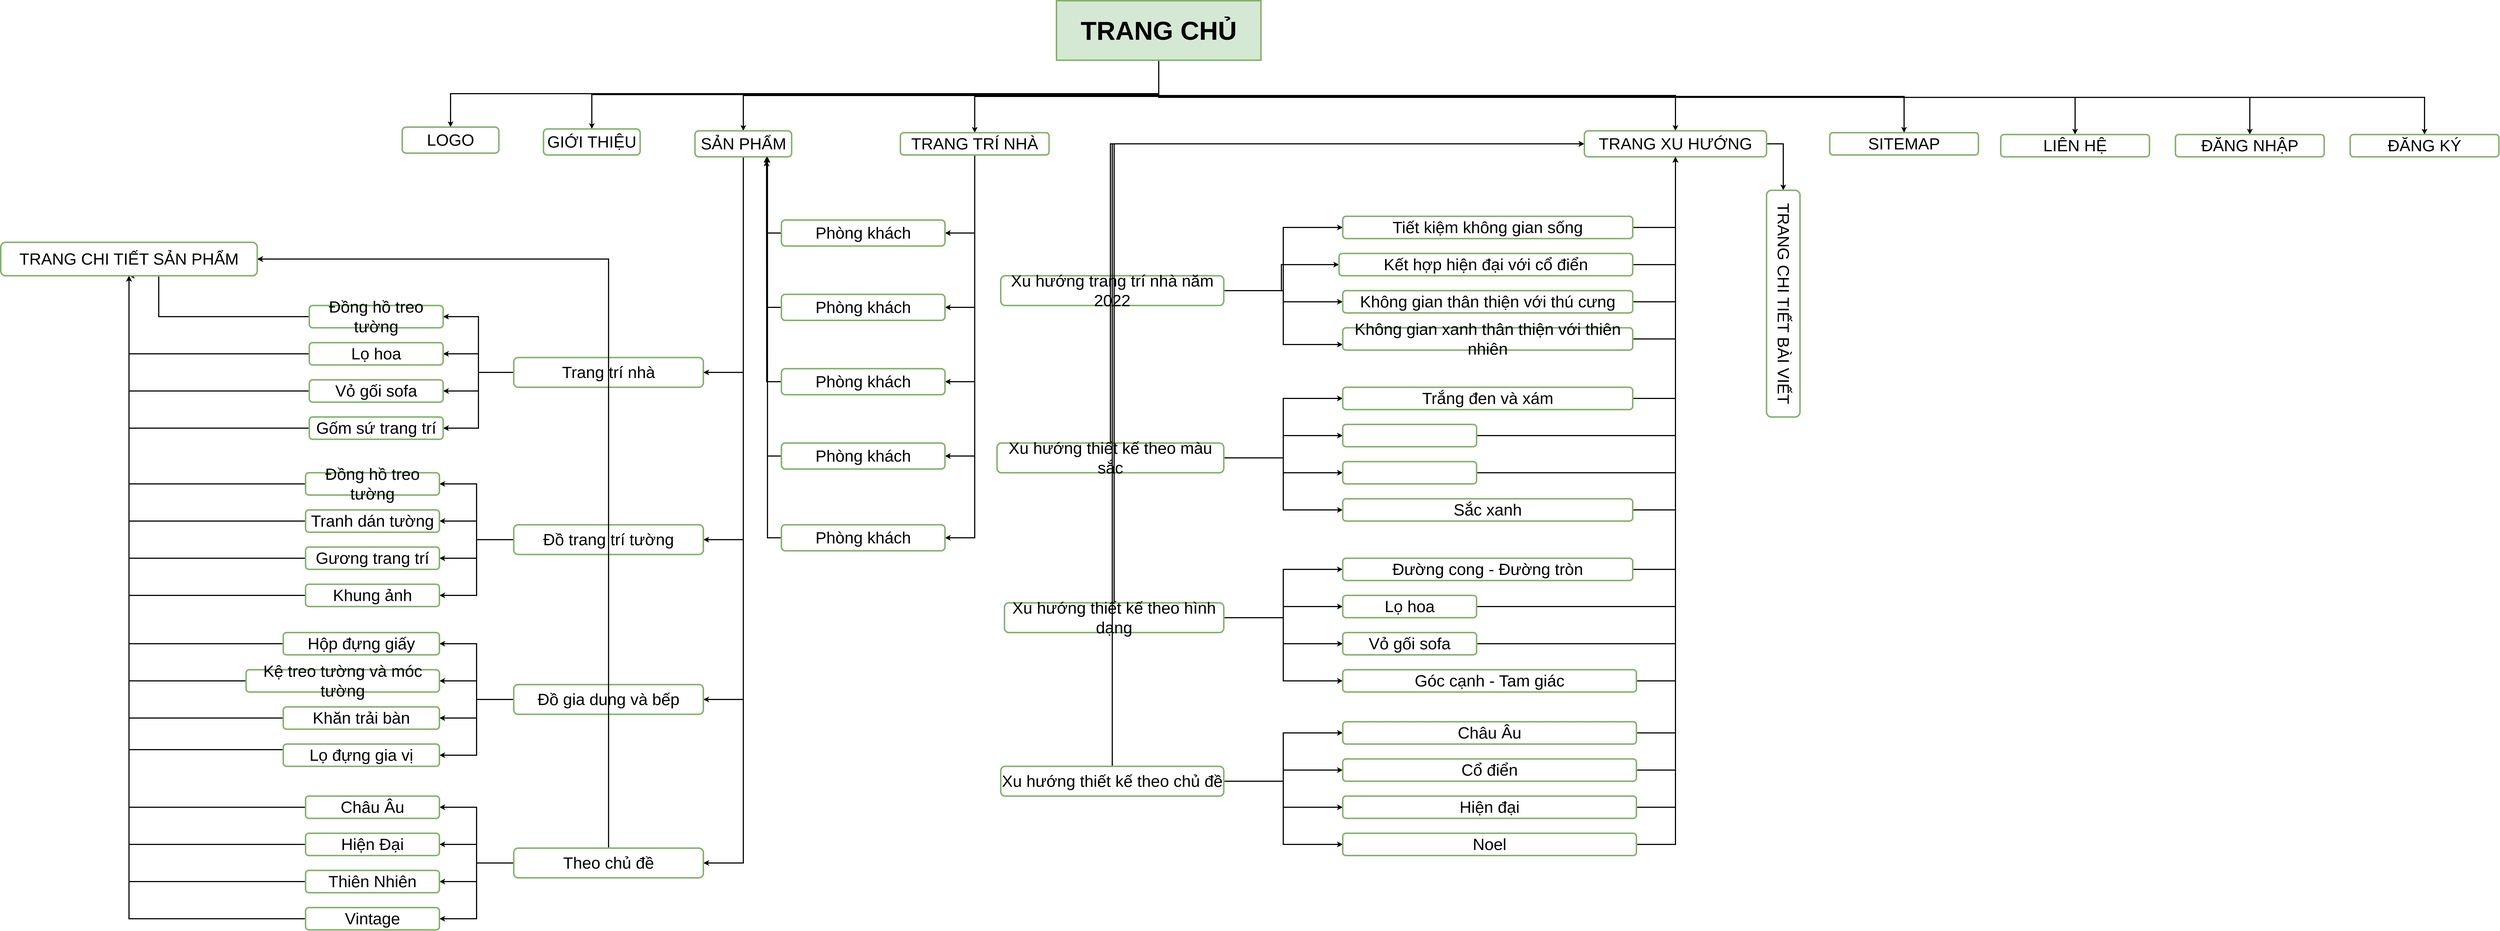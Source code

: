<mxfile version="17.4.5" type="github">
  <diagram name="Page-1" id="b98fa263-6416-c6ec-5b7d-78bf54ef71d0">
    <mxGraphModel dx="8289.5" dy="1937" grid="1" gridSize="10" guides="1" tooltips="1" connect="1" arrows="1" fold="1" page="1" pageScale="1.5" pageWidth="1169" pageHeight="826" background="none" math="0" shadow="0">
      <root>
        <mxCell id="0" style=";html=1;" />
        <mxCell id="1" style=";html=1;" parent="0" />
        <mxCell id="fT6H2aRPv0KJ0h8OOyfa-198" style="edgeStyle=orthogonalEdgeStyle;rounded=0;orthogonalLoop=1;jettySize=auto;html=1;exitX=0.5;exitY=1;exitDx=0;exitDy=0;entryX=0.5;entryY=0;entryDx=0;entryDy=0;fontSize=44;strokeWidth=3;" edge="1" parent="1" source="fT6H2aRPv0KJ0h8OOyfa-159" target="fT6H2aRPv0KJ0h8OOyfa-163">
          <mxGeometry relative="1" as="geometry" />
        </mxCell>
        <mxCell id="fT6H2aRPv0KJ0h8OOyfa-199" style="edgeStyle=orthogonalEdgeStyle;rounded=0;orthogonalLoop=1;jettySize=auto;html=1;exitX=0.5;exitY=1;exitDx=0;exitDy=0;entryX=0.5;entryY=0;entryDx=0;entryDy=0;fontSize=44;strokeWidth=3;" edge="1" parent="1" source="fT6H2aRPv0KJ0h8OOyfa-159" target="fT6H2aRPv0KJ0h8OOyfa-166">
          <mxGeometry relative="1" as="geometry" />
        </mxCell>
        <mxCell id="fT6H2aRPv0KJ0h8OOyfa-202" style="edgeStyle=orthogonalEdgeStyle;rounded=0;orthogonalLoop=1;jettySize=auto;html=1;exitX=0.5;exitY=1;exitDx=0;exitDy=0;fontSize=44;strokeWidth=3;" edge="1" parent="1" source="fT6H2aRPv0KJ0h8OOyfa-159" target="fT6H2aRPv0KJ0h8OOyfa-201">
          <mxGeometry relative="1" as="geometry" />
        </mxCell>
        <mxCell id="fT6H2aRPv0KJ0h8OOyfa-334" style="edgeStyle=orthogonalEdgeStyle;rounded=0;orthogonalLoop=1;jettySize=auto;html=1;exitX=0.5;exitY=1;exitDx=0;exitDy=0;entryX=0.5;entryY=0;entryDx=0;entryDy=0;fontSize=44;strokeWidth=3;" edge="1" parent="1" source="fT6H2aRPv0KJ0h8OOyfa-159" target="fT6H2aRPv0KJ0h8OOyfa-276">
          <mxGeometry relative="1" as="geometry" />
        </mxCell>
        <mxCell id="fT6H2aRPv0KJ0h8OOyfa-515" style="edgeStyle=orthogonalEdgeStyle;rounded=0;orthogonalLoop=1;jettySize=auto;html=1;exitX=0.5;exitY=1;exitDx=0;exitDy=0;entryX=0.5;entryY=0;entryDx=0;entryDy=0;fontSize=44;strokeWidth=3;" edge="1" parent="1" source="fT6H2aRPv0KJ0h8OOyfa-159" target="fT6H2aRPv0KJ0h8OOyfa-393">
          <mxGeometry relative="1" as="geometry" />
        </mxCell>
        <mxCell id="fT6H2aRPv0KJ0h8OOyfa-521" style="edgeStyle=orthogonalEdgeStyle;rounded=0;orthogonalLoop=1;jettySize=auto;html=1;exitX=0.5;exitY=1;exitDx=0;exitDy=0;entryX=0.5;entryY=0;entryDx=0;entryDy=0;fontSize=44;strokeWidth=3;" edge="1" parent="1" source="fT6H2aRPv0KJ0h8OOyfa-159" target="fT6H2aRPv0KJ0h8OOyfa-518">
          <mxGeometry relative="1" as="geometry" />
        </mxCell>
        <mxCell id="fT6H2aRPv0KJ0h8OOyfa-522" style="edgeStyle=orthogonalEdgeStyle;rounded=0;orthogonalLoop=1;jettySize=auto;html=1;exitX=0.5;exitY=1;exitDx=0;exitDy=0;entryX=0.5;entryY=0;entryDx=0;entryDy=0;fontSize=44;strokeWidth=3;" edge="1" parent="1" source="fT6H2aRPv0KJ0h8OOyfa-159" target="fT6H2aRPv0KJ0h8OOyfa-519">
          <mxGeometry relative="1" as="geometry" />
        </mxCell>
        <mxCell id="fT6H2aRPv0KJ0h8OOyfa-526" style="edgeStyle=orthogonalEdgeStyle;rounded=0;orthogonalLoop=1;jettySize=auto;html=1;exitX=0.5;exitY=1;exitDx=0;exitDy=0;entryX=0.5;entryY=0;entryDx=0;entryDy=0;fontSize=44;strokeWidth=3;" edge="1" parent="1" source="fT6H2aRPv0KJ0h8OOyfa-159" target="fT6H2aRPv0KJ0h8OOyfa-523">
          <mxGeometry relative="1" as="geometry" />
        </mxCell>
        <mxCell id="fT6H2aRPv0KJ0h8OOyfa-527" style="edgeStyle=orthogonalEdgeStyle;rounded=0;orthogonalLoop=1;jettySize=auto;html=1;exitX=0.5;exitY=1;exitDx=0;exitDy=0;entryX=0.5;entryY=0;entryDx=0;entryDy=0;fontSize=44;strokeWidth=3;" edge="1" parent="1" source="fT6H2aRPv0KJ0h8OOyfa-159" target="fT6H2aRPv0KJ0h8OOyfa-524">
          <mxGeometry relative="1" as="geometry" />
        </mxCell>
        <mxCell id="fT6H2aRPv0KJ0h8OOyfa-159" value="TRANG CHỦ" style="rounded=0;whiteSpace=wrap;html=1;strokeColor=#82B366;fontSize=70;fillColor=#d5e8d4;strokeWidth=4;fontStyle=1" vertex="1" parent="1">
          <mxGeometry x="1660" y="1660" width="550" height="160" as="geometry" />
        </mxCell>
        <mxCell id="fT6H2aRPv0KJ0h8OOyfa-163" value="LOGO" style="rounded=1;whiteSpace=wrap;html=1;fontSize=44;strokeColor=#82B366;strokeWidth=4;" vertex="1" parent="1">
          <mxGeometry x="-100" y="2000" width="260" height="70" as="geometry" />
        </mxCell>
        <mxCell id="fT6H2aRPv0KJ0h8OOyfa-166" value="GIỚI THIỆU" style="rounded=1;whiteSpace=wrap;html=1;fontSize=44;strokeColor=#82B366;strokeWidth=4;" vertex="1" parent="1">
          <mxGeometry x="280" y="2005" width="260" height="70" as="geometry" />
        </mxCell>
        <mxCell id="fT6H2aRPv0KJ0h8OOyfa-240" style="edgeStyle=orthogonalEdgeStyle;rounded=0;orthogonalLoop=1;jettySize=auto;html=1;exitX=0;exitY=0.5;exitDx=0;exitDy=0;entryX=1;entryY=0.5;entryDx=0;entryDy=0;fontSize=44;strokeWidth=3;" edge="1" parent="1" source="fT6H2aRPv0KJ0h8OOyfa-184" target="fT6H2aRPv0KJ0h8OOyfa-185">
          <mxGeometry relative="1" as="geometry" />
        </mxCell>
        <mxCell id="fT6H2aRPv0KJ0h8OOyfa-243" style="edgeStyle=orthogonalEdgeStyle;rounded=0;orthogonalLoop=1;jettySize=auto;html=1;exitX=0;exitY=0.5;exitDx=0;exitDy=0;entryX=1;entryY=0.5;entryDx=0;entryDy=0;fontSize=44;strokeWidth=3;" edge="1" parent="1" source="fT6H2aRPv0KJ0h8OOyfa-184" target="fT6H2aRPv0KJ0h8OOyfa-188">
          <mxGeometry relative="1" as="geometry" />
        </mxCell>
        <mxCell id="fT6H2aRPv0KJ0h8OOyfa-244" style="edgeStyle=orthogonalEdgeStyle;rounded=0;orthogonalLoop=1;jettySize=auto;html=1;exitX=0;exitY=0.5;exitDx=0;exitDy=0;entryX=1;entryY=0.5;entryDx=0;entryDy=0;fontSize=44;strokeWidth=3;" edge="1" parent="1" source="fT6H2aRPv0KJ0h8OOyfa-184" target="fT6H2aRPv0KJ0h8OOyfa-187">
          <mxGeometry relative="1" as="geometry" />
        </mxCell>
        <mxCell id="fT6H2aRPv0KJ0h8OOyfa-245" style="edgeStyle=orthogonalEdgeStyle;rounded=0;orthogonalLoop=1;jettySize=auto;html=1;exitX=0;exitY=0.5;exitDx=0;exitDy=0;entryX=1;entryY=0.5;entryDx=0;entryDy=0;fontSize=44;strokeWidth=3;" edge="1" parent="1" source="fT6H2aRPv0KJ0h8OOyfa-184" target="fT6H2aRPv0KJ0h8OOyfa-186">
          <mxGeometry relative="1" as="geometry" />
        </mxCell>
        <mxCell id="fT6H2aRPv0KJ0h8OOyfa-313" style="edgeStyle=orthogonalEdgeStyle;rounded=0;orthogonalLoop=1;jettySize=auto;html=1;exitX=0.5;exitY=0;exitDx=0;exitDy=0;entryX=1;entryY=0.5;entryDx=0;entryDy=0;fontSize=44;strokeWidth=3;" edge="1" parent="1" source="fT6H2aRPv0KJ0h8OOyfa-184" target="fT6H2aRPv0KJ0h8OOyfa-277">
          <mxGeometry relative="1" as="geometry" />
        </mxCell>
        <mxCell id="fT6H2aRPv0KJ0h8OOyfa-184" value="Trang trí nhà" style="rounded=1;whiteSpace=wrap;html=1;fontSize=44;strokeColor=#82B366;strokeWidth=4;" vertex="1" parent="1">
          <mxGeometry x="200" y="2620" width="510" height="80" as="geometry" />
        </mxCell>
        <mxCell id="fT6H2aRPv0KJ0h8OOyfa-280" style="edgeStyle=orthogonalEdgeStyle;rounded=0;orthogonalLoop=1;jettySize=auto;html=1;exitX=0;exitY=0.5;exitDx=0;exitDy=0;entryX=0.5;entryY=1;entryDx=0;entryDy=0;fontSize=44;strokeWidth=3;" edge="1" parent="1" source="fT6H2aRPv0KJ0h8OOyfa-185" target="fT6H2aRPv0KJ0h8OOyfa-277">
          <mxGeometry relative="1" as="geometry">
            <Array as="points">
              <mxPoint x="-755" y="2510" />
            </Array>
          </mxGeometry>
        </mxCell>
        <mxCell id="fT6H2aRPv0KJ0h8OOyfa-185" value="Đồng hồ treo tường" style="rounded=1;whiteSpace=wrap;html=1;fontSize=44;strokeColor=#82B366;strokeWidth=4;" vertex="1" parent="1">
          <mxGeometry x="-350" y="2480" width="360" height="60" as="geometry" />
        </mxCell>
        <mxCell id="fT6H2aRPv0KJ0h8OOyfa-281" style="edgeStyle=orthogonalEdgeStyle;rounded=0;orthogonalLoop=1;jettySize=auto;html=1;exitX=0;exitY=0.5;exitDx=0;exitDy=0;entryX=0.5;entryY=1;entryDx=0;entryDy=0;fontSize=44;strokeWidth=3;" edge="1" parent="1" source="fT6H2aRPv0KJ0h8OOyfa-186" target="fT6H2aRPv0KJ0h8OOyfa-277">
          <mxGeometry relative="1" as="geometry" />
        </mxCell>
        <mxCell id="fT6H2aRPv0KJ0h8OOyfa-186" value="Lọ hoa" style="rounded=1;whiteSpace=wrap;html=1;fontSize=44;strokeColor=#82B366;strokeWidth=4;" vertex="1" parent="1">
          <mxGeometry x="-350" y="2580" width="360" height="60" as="geometry" />
        </mxCell>
        <mxCell id="fT6H2aRPv0KJ0h8OOyfa-282" style="edgeStyle=orthogonalEdgeStyle;rounded=0;orthogonalLoop=1;jettySize=auto;html=1;exitX=0;exitY=0.5;exitDx=0;exitDy=0;entryX=0.5;entryY=1;entryDx=0;entryDy=0;fontSize=44;strokeWidth=3;" edge="1" parent="1" source="fT6H2aRPv0KJ0h8OOyfa-187" target="fT6H2aRPv0KJ0h8OOyfa-277">
          <mxGeometry relative="1" as="geometry" />
        </mxCell>
        <mxCell id="fT6H2aRPv0KJ0h8OOyfa-187" value="Vỏ gối sofa" style="rounded=1;whiteSpace=wrap;html=1;fontSize=44;strokeColor=#82B366;strokeWidth=4;" vertex="1" parent="1">
          <mxGeometry x="-350" y="2680" width="360" height="60" as="geometry" />
        </mxCell>
        <mxCell id="fT6H2aRPv0KJ0h8OOyfa-284" style="edgeStyle=orthogonalEdgeStyle;rounded=0;orthogonalLoop=1;jettySize=auto;html=1;exitX=0;exitY=0.5;exitDx=0;exitDy=0;entryX=0.5;entryY=1;entryDx=0;entryDy=0;fontSize=44;strokeWidth=3;" edge="1" parent="1" source="fT6H2aRPv0KJ0h8OOyfa-188" target="fT6H2aRPv0KJ0h8OOyfa-277">
          <mxGeometry relative="1" as="geometry" />
        </mxCell>
        <mxCell id="fT6H2aRPv0KJ0h8OOyfa-188" value="Gốm sứ trang trí" style="rounded=1;whiteSpace=wrap;html=1;fontSize=44;strokeColor=#82B366;strokeWidth=4;" vertex="1" parent="1">
          <mxGeometry x="-350" y="2780" width="360" height="60" as="geometry" />
        </mxCell>
        <mxCell id="fT6H2aRPv0KJ0h8OOyfa-203" style="edgeStyle=orthogonalEdgeStyle;rounded=0;orthogonalLoop=1;jettySize=auto;html=1;exitX=0.5;exitY=1;exitDx=0;exitDy=0;fontSize=44;strokeWidth=3;entryX=1;entryY=0.5;entryDx=0;entryDy=0;entryPerimeter=0;" edge="1" parent="1" source="fT6H2aRPv0KJ0h8OOyfa-201" target="fT6H2aRPv0KJ0h8OOyfa-184">
          <mxGeometry relative="1" as="geometry" />
        </mxCell>
        <mxCell id="fT6H2aRPv0KJ0h8OOyfa-273" style="edgeStyle=orthogonalEdgeStyle;rounded=0;orthogonalLoop=1;jettySize=auto;html=1;exitX=0.5;exitY=1;exitDx=0;exitDy=0;entryX=1;entryY=0.5;entryDx=0;entryDy=0;fontSize=44;strokeWidth=3;" edge="1" parent="1" source="fT6H2aRPv0KJ0h8OOyfa-201" target="fT6H2aRPv0KJ0h8OOyfa-250">
          <mxGeometry relative="1" as="geometry" />
        </mxCell>
        <mxCell id="fT6H2aRPv0KJ0h8OOyfa-274" style="edgeStyle=orthogonalEdgeStyle;rounded=0;orthogonalLoop=1;jettySize=auto;html=1;exitX=0.5;exitY=1;exitDx=0;exitDy=0;entryX=1;entryY=0.5;entryDx=0;entryDy=0;fontSize=44;strokeWidth=3;" edge="1" parent="1" source="fT6H2aRPv0KJ0h8OOyfa-201" target="fT6H2aRPv0KJ0h8OOyfa-259">
          <mxGeometry relative="1" as="geometry" />
        </mxCell>
        <mxCell id="fT6H2aRPv0KJ0h8OOyfa-275" style="edgeStyle=orthogonalEdgeStyle;rounded=0;orthogonalLoop=1;jettySize=auto;html=1;exitX=0.5;exitY=1;exitDx=0;exitDy=0;entryX=1;entryY=0.5;entryDx=0;entryDy=0;fontSize=44;strokeWidth=3;" edge="1" parent="1" source="fT6H2aRPv0KJ0h8OOyfa-201" target="fT6H2aRPv0KJ0h8OOyfa-268">
          <mxGeometry relative="1" as="geometry" />
        </mxCell>
        <mxCell id="fT6H2aRPv0KJ0h8OOyfa-201" value="SẢN PHẨM" style="rounded=1;whiteSpace=wrap;html=1;fontSize=44;strokeColor=#82B366;strokeWidth=4;" vertex="1" parent="1">
          <mxGeometry x="687.5" y="2010" width="260" height="70" as="geometry" />
        </mxCell>
        <mxCell id="fT6H2aRPv0KJ0h8OOyfa-246" style="edgeStyle=orthogonalEdgeStyle;rounded=0;orthogonalLoop=1;jettySize=auto;html=1;exitX=0;exitY=0.5;exitDx=0;exitDy=0;entryX=1;entryY=0.5;entryDx=0;entryDy=0;fontSize=44;strokeWidth=3;" edge="1" parent="1" source="fT6H2aRPv0KJ0h8OOyfa-250" target="fT6H2aRPv0KJ0h8OOyfa-251">
          <mxGeometry relative="1" as="geometry" />
        </mxCell>
        <mxCell id="fT6H2aRPv0KJ0h8OOyfa-247" style="edgeStyle=orthogonalEdgeStyle;rounded=0;orthogonalLoop=1;jettySize=auto;html=1;exitX=0;exitY=0.5;exitDx=0;exitDy=0;entryX=1;entryY=0.5;entryDx=0;entryDy=0;fontSize=44;strokeWidth=3;" edge="1" parent="1" source="fT6H2aRPv0KJ0h8OOyfa-250" target="fT6H2aRPv0KJ0h8OOyfa-254">
          <mxGeometry relative="1" as="geometry" />
        </mxCell>
        <mxCell id="fT6H2aRPv0KJ0h8OOyfa-248" style="edgeStyle=orthogonalEdgeStyle;rounded=0;orthogonalLoop=1;jettySize=auto;html=1;exitX=0;exitY=0.5;exitDx=0;exitDy=0;entryX=1;entryY=0.5;entryDx=0;entryDy=0;fontSize=44;strokeWidth=3;" edge="1" parent="1" source="fT6H2aRPv0KJ0h8OOyfa-250" target="fT6H2aRPv0KJ0h8OOyfa-253">
          <mxGeometry relative="1" as="geometry" />
        </mxCell>
        <mxCell id="fT6H2aRPv0KJ0h8OOyfa-249" style="edgeStyle=orthogonalEdgeStyle;rounded=0;orthogonalLoop=1;jettySize=auto;html=1;exitX=0;exitY=0.5;exitDx=0;exitDy=0;entryX=1;entryY=0.5;entryDx=0;entryDy=0;fontSize=44;strokeWidth=3;" edge="1" parent="1" source="fT6H2aRPv0KJ0h8OOyfa-250" target="fT6H2aRPv0KJ0h8OOyfa-252">
          <mxGeometry relative="1" as="geometry" />
        </mxCell>
        <mxCell id="fT6H2aRPv0KJ0h8OOyfa-299" style="edgeStyle=orthogonalEdgeStyle;rounded=0;orthogonalLoop=1;jettySize=auto;html=1;exitX=0.5;exitY=0;exitDx=0;exitDy=0;entryX=1;entryY=0.5;entryDx=0;entryDy=0;fontSize=44;strokeWidth=3;" edge="1" parent="1" source="fT6H2aRPv0KJ0h8OOyfa-250" target="fT6H2aRPv0KJ0h8OOyfa-277">
          <mxGeometry relative="1" as="geometry" />
        </mxCell>
        <mxCell id="fT6H2aRPv0KJ0h8OOyfa-301" style="edgeStyle=orthogonalEdgeStyle;rounded=0;orthogonalLoop=1;jettySize=auto;html=1;exitX=0.5;exitY=0;exitDx=0;exitDy=0;entryX=1;entryY=0.5;entryDx=0;entryDy=0;fontSize=44;strokeWidth=3;" edge="1" parent="1" source="fT6H2aRPv0KJ0h8OOyfa-250" target="fT6H2aRPv0KJ0h8OOyfa-277">
          <mxGeometry relative="1" as="geometry" />
        </mxCell>
        <mxCell id="fT6H2aRPv0KJ0h8OOyfa-250" value="Đồ trang trí tường" style="rounded=1;whiteSpace=wrap;html=1;fontSize=44;strokeColor=#82B366;strokeWidth=4;" vertex="1" parent="1">
          <mxGeometry x="200" y="3070" width="510" height="80" as="geometry" />
        </mxCell>
        <mxCell id="fT6H2aRPv0KJ0h8OOyfa-285" style="edgeStyle=orthogonalEdgeStyle;rounded=0;orthogonalLoop=1;jettySize=auto;html=1;exitX=0;exitY=0.5;exitDx=0;exitDy=0;entryX=0.5;entryY=1;entryDx=0;entryDy=0;fontSize=44;strokeWidth=3;" edge="1" parent="1" source="fT6H2aRPv0KJ0h8OOyfa-251" target="fT6H2aRPv0KJ0h8OOyfa-277">
          <mxGeometry relative="1" as="geometry" />
        </mxCell>
        <mxCell id="fT6H2aRPv0KJ0h8OOyfa-251" value="Đồng hồ treo tường" style="rounded=1;whiteSpace=wrap;html=1;fontSize=44;strokeColor=#82B366;strokeWidth=4;" vertex="1" parent="1">
          <mxGeometry x="-360" y="2930" width="360" height="60" as="geometry" />
        </mxCell>
        <mxCell id="fT6H2aRPv0KJ0h8OOyfa-312" style="edgeStyle=orthogonalEdgeStyle;rounded=0;orthogonalLoop=1;jettySize=auto;html=1;exitX=0;exitY=0.5;exitDx=0;exitDy=0;entryX=0.5;entryY=1;entryDx=0;entryDy=0;fontSize=44;strokeWidth=3;" edge="1" parent="1" source="fT6H2aRPv0KJ0h8OOyfa-252" target="fT6H2aRPv0KJ0h8OOyfa-277">
          <mxGeometry relative="1" as="geometry" />
        </mxCell>
        <mxCell id="fT6H2aRPv0KJ0h8OOyfa-252" value="Tranh dán tường" style="rounded=1;whiteSpace=wrap;html=1;fontSize=44;strokeColor=#82B366;strokeWidth=4;" vertex="1" parent="1">
          <mxGeometry x="-360" y="3030" width="360" height="60" as="geometry" />
        </mxCell>
        <mxCell id="fT6H2aRPv0KJ0h8OOyfa-287" style="edgeStyle=orthogonalEdgeStyle;rounded=0;orthogonalLoop=1;jettySize=auto;html=1;exitX=0;exitY=0.5;exitDx=0;exitDy=0;entryX=0.5;entryY=1;entryDx=0;entryDy=0;fontSize=44;strokeWidth=3;" edge="1" parent="1" source="fT6H2aRPv0KJ0h8OOyfa-253" target="fT6H2aRPv0KJ0h8OOyfa-277">
          <mxGeometry relative="1" as="geometry" />
        </mxCell>
        <mxCell id="fT6H2aRPv0KJ0h8OOyfa-253" value="Gương trang trí" style="rounded=1;whiteSpace=wrap;html=1;fontSize=44;strokeColor=#82B366;strokeWidth=4;" vertex="1" parent="1">
          <mxGeometry x="-360" y="3130" width="360" height="60" as="geometry" />
        </mxCell>
        <mxCell id="fT6H2aRPv0KJ0h8OOyfa-311" style="edgeStyle=orthogonalEdgeStyle;rounded=0;orthogonalLoop=1;jettySize=auto;html=1;exitX=0;exitY=0.5;exitDx=0;exitDy=0;fontSize=44;strokeWidth=3;entryX=0.5;entryY=1;entryDx=0;entryDy=0;" edge="1" parent="1" source="fT6H2aRPv0KJ0h8OOyfa-254" target="fT6H2aRPv0KJ0h8OOyfa-277">
          <mxGeometry relative="1" as="geometry">
            <mxPoint x="-1370" y="2340" as="targetPoint" />
          </mxGeometry>
        </mxCell>
        <mxCell id="fT6H2aRPv0KJ0h8OOyfa-254" value="Khung ảnh" style="rounded=1;whiteSpace=wrap;html=1;fontSize=44;strokeColor=#82B366;strokeWidth=4;" vertex="1" parent="1">
          <mxGeometry x="-360" y="3230" width="360" height="60" as="geometry" />
        </mxCell>
        <mxCell id="fT6H2aRPv0KJ0h8OOyfa-255" style="edgeStyle=orthogonalEdgeStyle;rounded=0;orthogonalLoop=1;jettySize=auto;html=1;exitX=0;exitY=0.5;exitDx=0;exitDy=0;entryX=1;entryY=0.5;entryDx=0;entryDy=0;fontSize=44;strokeWidth=3;" edge="1" source="fT6H2aRPv0KJ0h8OOyfa-259" target="fT6H2aRPv0KJ0h8OOyfa-260" parent="1">
          <mxGeometry relative="1" as="geometry" />
        </mxCell>
        <mxCell id="fT6H2aRPv0KJ0h8OOyfa-256" style="edgeStyle=orthogonalEdgeStyle;rounded=0;orthogonalLoop=1;jettySize=auto;html=1;exitX=0;exitY=0.5;exitDx=0;exitDy=0;entryX=1;entryY=0.5;entryDx=0;entryDy=0;fontSize=44;strokeWidth=3;" edge="1" source="fT6H2aRPv0KJ0h8OOyfa-259" target="fT6H2aRPv0KJ0h8OOyfa-263" parent="1">
          <mxGeometry relative="1" as="geometry" />
        </mxCell>
        <mxCell id="fT6H2aRPv0KJ0h8OOyfa-257" style="edgeStyle=orthogonalEdgeStyle;rounded=0;orthogonalLoop=1;jettySize=auto;html=1;exitX=0;exitY=0.5;exitDx=0;exitDy=0;entryX=1;entryY=0.5;entryDx=0;entryDy=0;fontSize=44;strokeWidth=3;" edge="1" source="fT6H2aRPv0KJ0h8OOyfa-259" target="fT6H2aRPv0KJ0h8OOyfa-262" parent="1">
          <mxGeometry relative="1" as="geometry" />
        </mxCell>
        <mxCell id="fT6H2aRPv0KJ0h8OOyfa-258" style="edgeStyle=orthogonalEdgeStyle;rounded=0;orthogonalLoop=1;jettySize=auto;html=1;exitX=0;exitY=0.5;exitDx=0;exitDy=0;entryX=1;entryY=0.5;entryDx=0;entryDy=0;fontSize=44;strokeWidth=3;" edge="1" source="fT6H2aRPv0KJ0h8OOyfa-259" target="fT6H2aRPv0KJ0h8OOyfa-261" parent="1">
          <mxGeometry relative="1" as="geometry" />
        </mxCell>
        <mxCell id="fT6H2aRPv0KJ0h8OOyfa-302" style="edgeStyle=orthogonalEdgeStyle;rounded=0;orthogonalLoop=1;jettySize=auto;html=1;exitX=0.5;exitY=0;exitDx=0;exitDy=0;fontSize=44;strokeWidth=3;entryX=1;entryY=0.5;entryDx=0;entryDy=0;" edge="1" parent="1" source="fT6H2aRPv0KJ0h8OOyfa-259" target="fT6H2aRPv0KJ0h8OOyfa-277">
          <mxGeometry relative="1" as="geometry">
            <mxPoint x="-510" y="2280" as="targetPoint" />
          </mxGeometry>
        </mxCell>
        <mxCell id="fT6H2aRPv0KJ0h8OOyfa-259" value="Đồ gia dung và bếp" style="rounded=1;whiteSpace=wrap;html=1;fontSize=44;strokeColor=#82B366;strokeWidth=4;" vertex="1" parent="1">
          <mxGeometry x="200" y="3500" width="510" height="80" as="geometry" />
        </mxCell>
        <mxCell id="fT6H2aRPv0KJ0h8OOyfa-310" style="edgeStyle=orthogonalEdgeStyle;rounded=0;orthogonalLoop=1;jettySize=auto;html=1;exitX=0;exitY=0.5;exitDx=0;exitDy=0;entryX=0.5;entryY=1;entryDx=0;entryDy=0;fontSize=44;strokeWidth=3;" edge="1" parent="1" source="fT6H2aRPv0KJ0h8OOyfa-260" target="fT6H2aRPv0KJ0h8OOyfa-277">
          <mxGeometry relative="1" as="geometry" />
        </mxCell>
        <mxCell id="fT6H2aRPv0KJ0h8OOyfa-260" value="Hộp đựng giấy" style="rounded=1;whiteSpace=wrap;html=1;fontSize=44;strokeColor=#82B366;strokeWidth=4;" vertex="1" parent="1">
          <mxGeometry x="-420" y="3360" width="420" height="60" as="geometry" />
        </mxCell>
        <mxCell id="fT6H2aRPv0KJ0h8OOyfa-290" style="edgeStyle=orthogonalEdgeStyle;rounded=0;orthogonalLoop=1;jettySize=auto;html=1;exitX=0;exitY=0.5;exitDx=0;exitDy=0;entryX=0.5;entryY=1;entryDx=0;entryDy=0;fontSize=44;strokeWidth=3;" edge="1" parent="1" source="fT6H2aRPv0KJ0h8OOyfa-261" target="fT6H2aRPv0KJ0h8OOyfa-277">
          <mxGeometry relative="1" as="geometry" />
        </mxCell>
        <mxCell id="fT6H2aRPv0KJ0h8OOyfa-261" value="Kệ treo tường và móc tường" style="rounded=1;whiteSpace=wrap;html=1;fontSize=44;strokeColor=#82B366;strokeWidth=4;" vertex="1" parent="1">
          <mxGeometry x="-520" y="3460" width="520" height="60" as="geometry" />
        </mxCell>
        <mxCell id="fT6H2aRPv0KJ0h8OOyfa-308" style="edgeStyle=orthogonalEdgeStyle;rounded=0;orthogonalLoop=1;jettySize=auto;html=1;exitX=0;exitY=0.5;exitDx=0;exitDy=0;entryX=0.5;entryY=1;entryDx=0;entryDy=0;fontSize=44;strokeWidth=3;" edge="1" parent="1" source="fT6H2aRPv0KJ0h8OOyfa-262" target="fT6H2aRPv0KJ0h8OOyfa-277">
          <mxGeometry relative="1" as="geometry" />
        </mxCell>
        <mxCell id="fT6H2aRPv0KJ0h8OOyfa-262" value="Khăn trải bàn" style="rounded=1;whiteSpace=wrap;html=1;fontSize=44;strokeColor=#82B366;strokeWidth=4;" vertex="1" parent="1">
          <mxGeometry x="-420" y="3560" width="420" height="60" as="geometry" />
        </mxCell>
        <mxCell id="fT6H2aRPv0KJ0h8OOyfa-292" style="edgeStyle=orthogonalEdgeStyle;rounded=0;orthogonalLoop=1;jettySize=auto;html=1;exitX=0;exitY=0.25;exitDx=0;exitDy=0;entryX=0.5;entryY=1;entryDx=0;entryDy=0;fontSize=44;strokeWidth=3;" edge="1" parent="1" source="fT6H2aRPv0KJ0h8OOyfa-263" target="fT6H2aRPv0KJ0h8OOyfa-277">
          <mxGeometry relative="1" as="geometry" />
        </mxCell>
        <mxCell id="fT6H2aRPv0KJ0h8OOyfa-263" value="Lọ đựng gia vị" style="rounded=1;whiteSpace=wrap;html=1;fontSize=44;strokeColor=#82B366;strokeWidth=4;" vertex="1" parent="1">
          <mxGeometry x="-420" y="3660" width="420" height="60" as="geometry" />
        </mxCell>
        <mxCell id="fT6H2aRPv0KJ0h8OOyfa-264" style="edgeStyle=orthogonalEdgeStyle;rounded=0;orthogonalLoop=1;jettySize=auto;html=1;exitX=0;exitY=0.5;exitDx=0;exitDy=0;entryX=1;entryY=0.5;entryDx=0;entryDy=0;fontSize=44;strokeWidth=3;" edge="1" source="fT6H2aRPv0KJ0h8OOyfa-268" target="fT6H2aRPv0KJ0h8OOyfa-269" parent="1">
          <mxGeometry relative="1" as="geometry" />
        </mxCell>
        <mxCell id="fT6H2aRPv0KJ0h8OOyfa-265" style="edgeStyle=orthogonalEdgeStyle;rounded=0;orthogonalLoop=1;jettySize=auto;html=1;exitX=0;exitY=0.5;exitDx=0;exitDy=0;entryX=1;entryY=0.5;entryDx=0;entryDy=0;fontSize=44;strokeWidth=3;" edge="1" source="fT6H2aRPv0KJ0h8OOyfa-268" target="fT6H2aRPv0KJ0h8OOyfa-272" parent="1">
          <mxGeometry relative="1" as="geometry" />
        </mxCell>
        <mxCell id="fT6H2aRPv0KJ0h8OOyfa-266" style="edgeStyle=orthogonalEdgeStyle;rounded=0;orthogonalLoop=1;jettySize=auto;html=1;exitX=0;exitY=0.5;exitDx=0;exitDy=0;entryX=1;entryY=0.5;entryDx=0;entryDy=0;fontSize=44;strokeWidth=3;" edge="1" source="fT6H2aRPv0KJ0h8OOyfa-268" target="fT6H2aRPv0KJ0h8OOyfa-271" parent="1">
          <mxGeometry relative="1" as="geometry" />
        </mxCell>
        <mxCell id="fT6H2aRPv0KJ0h8OOyfa-267" style="edgeStyle=orthogonalEdgeStyle;rounded=0;orthogonalLoop=1;jettySize=auto;html=1;exitX=0;exitY=0.5;exitDx=0;exitDy=0;entryX=1;entryY=0.5;entryDx=0;entryDy=0;fontSize=44;strokeWidth=3;" edge="1" source="fT6H2aRPv0KJ0h8OOyfa-268" target="fT6H2aRPv0KJ0h8OOyfa-270" parent="1">
          <mxGeometry relative="1" as="geometry" />
        </mxCell>
        <mxCell id="fT6H2aRPv0KJ0h8OOyfa-306" style="edgeStyle=orthogonalEdgeStyle;rounded=0;orthogonalLoop=1;jettySize=auto;html=1;exitX=0.5;exitY=0;exitDx=0;exitDy=0;entryX=1;entryY=0.5;entryDx=0;entryDy=0;fontSize=44;strokeWidth=3;" edge="1" parent="1" source="fT6H2aRPv0KJ0h8OOyfa-268" target="fT6H2aRPv0KJ0h8OOyfa-277">
          <mxGeometry relative="1" as="geometry" />
        </mxCell>
        <mxCell id="fT6H2aRPv0KJ0h8OOyfa-268" value="Theo chủ đề" style="rounded=1;whiteSpace=wrap;html=1;fontSize=44;strokeColor=#82B366;strokeWidth=4;" vertex="1" parent="1">
          <mxGeometry x="200" y="3940" width="510" height="80" as="geometry" />
        </mxCell>
        <mxCell id="fT6H2aRPv0KJ0h8OOyfa-293" style="edgeStyle=orthogonalEdgeStyle;rounded=0;orthogonalLoop=1;jettySize=auto;html=1;exitX=0;exitY=0.5;exitDx=0;exitDy=0;entryX=0.5;entryY=1;entryDx=0;entryDy=0;fontSize=44;strokeWidth=3;" edge="1" parent="1" source="fT6H2aRPv0KJ0h8OOyfa-269" target="fT6H2aRPv0KJ0h8OOyfa-277">
          <mxGeometry relative="1" as="geometry" />
        </mxCell>
        <mxCell id="fT6H2aRPv0KJ0h8OOyfa-269" value="Châu Âu" style="rounded=1;whiteSpace=wrap;html=1;fontSize=44;strokeColor=#82B366;strokeWidth=4;" vertex="1" parent="1">
          <mxGeometry x="-360" y="3800" width="360" height="60" as="geometry" />
        </mxCell>
        <mxCell id="fT6H2aRPv0KJ0h8OOyfa-294" style="edgeStyle=orthogonalEdgeStyle;rounded=0;orthogonalLoop=1;jettySize=auto;html=1;exitX=0;exitY=0.5;exitDx=0;exitDy=0;fontSize=44;strokeWidth=3;entryX=0.5;entryY=1;entryDx=0;entryDy=0;" edge="1" parent="1" source="fT6H2aRPv0KJ0h8OOyfa-270" target="fT6H2aRPv0KJ0h8OOyfa-277">
          <mxGeometry relative="1" as="geometry">
            <mxPoint x="-760" y="2330" as="targetPoint" />
          </mxGeometry>
        </mxCell>
        <mxCell id="fT6H2aRPv0KJ0h8OOyfa-270" value="Hiện Đại" style="rounded=1;whiteSpace=wrap;html=1;fontSize=44;strokeColor=#82B366;strokeWidth=4;" vertex="1" parent="1">
          <mxGeometry x="-360" y="3900" width="360" height="60" as="geometry" />
        </mxCell>
        <mxCell id="fT6H2aRPv0KJ0h8OOyfa-295" style="edgeStyle=orthogonalEdgeStyle;rounded=0;orthogonalLoop=1;jettySize=auto;html=1;exitX=0;exitY=0.5;exitDx=0;exitDy=0;fontSize=44;strokeWidth=3;entryX=0.5;entryY=1;entryDx=0;entryDy=0;" edge="1" parent="1" source="fT6H2aRPv0KJ0h8OOyfa-271" target="fT6H2aRPv0KJ0h8OOyfa-277">
          <mxGeometry relative="1" as="geometry">
            <mxPoint x="-750" y="2320" as="targetPoint" />
          </mxGeometry>
        </mxCell>
        <mxCell id="fT6H2aRPv0KJ0h8OOyfa-271" value="Thiên Nhiên" style="rounded=1;whiteSpace=wrap;html=1;fontSize=44;strokeColor=#82B366;strokeWidth=4;" vertex="1" parent="1">
          <mxGeometry x="-360" y="4000" width="360" height="60" as="geometry" />
        </mxCell>
        <mxCell id="fT6H2aRPv0KJ0h8OOyfa-309" style="edgeStyle=orthogonalEdgeStyle;rounded=0;orthogonalLoop=1;jettySize=auto;html=1;exitX=0;exitY=0.5;exitDx=0;exitDy=0;entryX=0.5;entryY=1;entryDx=0;entryDy=0;fontSize=44;strokeWidth=3;" edge="1" parent="1" source="fT6H2aRPv0KJ0h8OOyfa-272" target="fT6H2aRPv0KJ0h8OOyfa-277">
          <mxGeometry relative="1" as="geometry" />
        </mxCell>
        <mxCell id="fT6H2aRPv0KJ0h8OOyfa-272" value="Vintage" style="rounded=1;whiteSpace=wrap;html=1;fontSize=44;strokeColor=#82B366;strokeWidth=4;" vertex="1" parent="1">
          <mxGeometry x="-360" y="4100" width="360" height="60" as="geometry" />
        </mxCell>
        <mxCell id="fT6H2aRPv0KJ0h8OOyfa-320" style="edgeStyle=orthogonalEdgeStyle;rounded=0;orthogonalLoop=1;jettySize=auto;html=1;exitX=0.5;exitY=1;exitDx=0;exitDy=0;entryX=1;entryY=0.5;entryDx=0;entryDy=0;fontSize=44;strokeWidth=3;" edge="1" parent="1" source="fT6H2aRPv0KJ0h8OOyfa-276" target="fT6H2aRPv0KJ0h8OOyfa-314">
          <mxGeometry relative="1" as="geometry" />
        </mxCell>
        <mxCell id="fT6H2aRPv0KJ0h8OOyfa-321" style="edgeStyle=orthogonalEdgeStyle;rounded=0;orthogonalLoop=1;jettySize=auto;html=1;exitX=0.5;exitY=1;exitDx=0;exitDy=0;entryX=1;entryY=0.5;entryDx=0;entryDy=0;fontSize=44;strokeWidth=3;" edge="1" parent="1" source="fT6H2aRPv0KJ0h8OOyfa-276" target="fT6H2aRPv0KJ0h8OOyfa-315">
          <mxGeometry relative="1" as="geometry" />
        </mxCell>
        <mxCell id="fT6H2aRPv0KJ0h8OOyfa-322" style="edgeStyle=orthogonalEdgeStyle;rounded=0;orthogonalLoop=1;jettySize=auto;html=1;exitX=0.5;exitY=1;exitDx=0;exitDy=0;entryX=1;entryY=0.5;entryDx=0;entryDy=0;fontSize=44;strokeWidth=3;" edge="1" parent="1" source="fT6H2aRPv0KJ0h8OOyfa-276" target="fT6H2aRPv0KJ0h8OOyfa-316">
          <mxGeometry relative="1" as="geometry" />
        </mxCell>
        <mxCell id="fT6H2aRPv0KJ0h8OOyfa-323" style="edgeStyle=orthogonalEdgeStyle;rounded=0;orthogonalLoop=1;jettySize=auto;html=1;exitX=0.5;exitY=1;exitDx=0;exitDy=0;entryX=1;entryY=0.5;entryDx=0;entryDy=0;fontSize=44;strokeWidth=3;" edge="1" parent="1" source="fT6H2aRPv0KJ0h8OOyfa-276" target="fT6H2aRPv0KJ0h8OOyfa-317">
          <mxGeometry relative="1" as="geometry" />
        </mxCell>
        <mxCell id="fT6H2aRPv0KJ0h8OOyfa-324" style="edgeStyle=orthogonalEdgeStyle;rounded=0;orthogonalLoop=1;jettySize=auto;html=1;exitX=0.5;exitY=1;exitDx=0;exitDy=0;entryX=1;entryY=0.5;entryDx=0;entryDy=0;fontSize=44;strokeWidth=3;" edge="1" parent="1" source="fT6H2aRPv0KJ0h8OOyfa-276" target="fT6H2aRPv0KJ0h8OOyfa-318">
          <mxGeometry relative="1" as="geometry" />
        </mxCell>
        <mxCell id="fT6H2aRPv0KJ0h8OOyfa-276" value="TRANG TRÍ NHÀ" style="rounded=1;whiteSpace=wrap;html=1;fontSize=44;strokeColor=#82B366;strokeWidth=4;" vertex="1" parent="1">
          <mxGeometry x="1240" y="2015" width="400" height="60" as="geometry" />
        </mxCell>
        <mxCell id="fT6H2aRPv0KJ0h8OOyfa-277" value="TRANG CHI TIẾT SẢN PHẨM" style="rounded=1;whiteSpace=wrap;html=1;fontSize=44;strokeColor=#82B366;strokeWidth=4;" vertex="1" parent="1">
          <mxGeometry x="-1180" y="2310" width="690" height="90" as="geometry" />
        </mxCell>
        <mxCell id="fT6H2aRPv0KJ0h8OOyfa-328" style="edgeStyle=orthogonalEdgeStyle;rounded=0;orthogonalLoop=1;jettySize=auto;html=1;exitX=0;exitY=0.5;exitDx=0;exitDy=0;fontSize=44;strokeWidth=3;" edge="1" parent="1" source="fT6H2aRPv0KJ0h8OOyfa-314">
          <mxGeometry relative="1" as="geometry">
            <mxPoint x="880.0" y="2080" as="targetPoint" />
          </mxGeometry>
        </mxCell>
        <mxCell id="fT6H2aRPv0KJ0h8OOyfa-314" value="Phòng khách" style="rounded=1;whiteSpace=wrap;html=1;fontSize=44;strokeColor=#82B366;strokeWidth=4;" vertex="1" parent="1">
          <mxGeometry x="920" y="2250" width="440" height="70" as="geometry" />
        </mxCell>
        <mxCell id="fT6H2aRPv0KJ0h8OOyfa-327" style="edgeStyle=orthogonalEdgeStyle;rounded=0;orthogonalLoop=1;jettySize=auto;html=1;exitX=0;exitY=0.5;exitDx=0;exitDy=0;fontSize=44;strokeWidth=3;" edge="1" parent="1" source="fT6H2aRPv0KJ0h8OOyfa-315">
          <mxGeometry relative="1" as="geometry">
            <mxPoint x="880.0" y="2080" as="targetPoint" />
          </mxGeometry>
        </mxCell>
        <mxCell id="fT6H2aRPv0KJ0h8OOyfa-315" value="Phòng khách" style="rounded=1;whiteSpace=wrap;html=1;fontSize=44;strokeColor=#82B366;strokeWidth=4;" vertex="1" parent="1">
          <mxGeometry x="920" y="2450" width="440" height="70" as="geometry" />
        </mxCell>
        <mxCell id="fT6H2aRPv0KJ0h8OOyfa-329" style="edgeStyle=orthogonalEdgeStyle;rounded=0;orthogonalLoop=1;jettySize=auto;html=1;exitX=0;exitY=0.5;exitDx=0;exitDy=0;fontSize=44;strokeWidth=3;" edge="1" parent="1" source="fT6H2aRPv0KJ0h8OOyfa-316">
          <mxGeometry relative="1" as="geometry">
            <mxPoint x="880.0" y="2090" as="targetPoint" />
          </mxGeometry>
        </mxCell>
        <mxCell id="fT6H2aRPv0KJ0h8OOyfa-316" value="Phòng khách" style="rounded=1;whiteSpace=wrap;html=1;fontSize=44;strokeColor=#82B366;strokeWidth=4;" vertex="1" parent="1">
          <mxGeometry x="920" y="2650" width="440" height="70" as="geometry" />
        </mxCell>
        <mxCell id="fT6H2aRPv0KJ0h8OOyfa-331" style="edgeStyle=orthogonalEdgeStyle;rounded=0;orthogonalLoop=1;jettySize=auto;html=1;exitX=0;exitY=0.5;exitDx=0;exitDy=0;entryX=0.75;entryY=1;entryDx=0;entryDy=0;fontSize=44;strokeWidth=3;" edge="1" parent="1" source="fT6H2aRPv0KJ0h8OOyfa-317" target="fT6H2aRPv0KJ0h8OOyfa-201">
          <mxGeometry relative="1" as="geometry" />
        </mxCell>
        <mxCell id="fT6H2aRPv0KJ0h8OOyfa-317" value="Phòng khách" style="rounded=1;whiteSpace=wrap;html=1;fontSize=44;strokeColor=#82B366;strokeWidth=4;" vertex="1" parent="1">
          <mxGeometry x="920" y="2850" width="440" height="70" as="geometry" />
        </mxCell>
        <mxCell id="fT6H2aRPv0KJ0h8OOyfa-333" style="edgeStyle=orthogonalEdgeStyle;rounded=0;orthogonalLoop=1;jettySize=auto;html=1;exitX=0;exitY=0.5;exitDx=0;exitDy=0;entryX=0.75;entryY=1;entryDx=0;entryDy=0;fontSize=44;strokeWidth=3;" edge="1" parent="1" source="fT6H2aRPv0KJ0h8OOyfa-318" target="fT6H2aRPv0KJ0h8OOyfa-201">
          <mxGeometry relative="1" as="geometry" />
        </mxCell>
        <mxCell id="fT6H2aRPv0KJ0h8OOyfa-318" value="Phòng khách" style="rounded=1;whiteSpace=wrap;html=1;fontSize=44;strokeColor=#82B366;strokeWidth=4;" vertex="1" parent="1">
          <mxGeometry x="920" y="3070" width="440" height="70" as="geometry" />
        </mxCell>
        <mxCell id="fT6H2aRPv0KJ0h8OOyfa-339" style="edgeStyle=orthogonalEdgeStyle;rounded=0;orthogonalLoop=1;jettySize=auto;html=1;exitX=0.5;exitY=0;exitDx=0;exitDy=0;fontSize=44;strokeWidth=3;entryX=0;entryY=0.5;entryDx=0;entryDy=0;" edge="1" source="fT6H2aRPv0KJ0h8OOyfa-340" target="fT6H2aRPv0KJ0h8OOyfa-393" parent="1">
          <mxGeometry relative="1" as="geometry">
            <mxPoint x="2445" y="2140" as="targetPoint" />
          </mxGeometry>
        </mxCell>
        <mxCell id="fT6H2aRPv0KJ0h8OOyfa-479" style="edgeStyle=orthogonalEdgeStyle;rounded=0;orthogonalLoop=1;jettySize=auto;html=1;exitX=1;exitY=0.5;exitDx=0;exitDy=0;entryX=0;entryY=0.5;entryDx=0;entryDy=0;fontSize=44;strokeWidth=3;" edge="1" parent="1" source="fT6H2aRPv0KJ0h8OOyfa-340" target="fT6H2aRPv0KJ0h8OOyfa-456">
          <mxGeometry relative="1" as="geometry" />
        </mxCell>
        <mxCell id="fT6H2aRPv0KJ0h8OOyfa-480" style="edgeStyle=orthogonalEdgeStyle;rounded=0;orthogonalLoop=1;jettySize=auto;html=1;exitX=1;exitY=0.5;exitDx=0;exitDy=0;entryX=0;entryY=0.5;entryDx=0;entryDy=0;fontSize=44;strokeWidth=3;" edge="1" parent="1" source="fT6H2aRPv0KJ0h8OOyfa-340" target="fT6H2aRPv0KJ0h8OOyfa-457">
          <mxGeometry relative="1" as="geometry" />
        </mxCell>
        <mxCell id="fT6H2aRPv0KJ0h8OOyfa-481" style="edgeStyle=orthogonalEdgeStyle;rounded=0;orthogonalLoop=1;jettySize=auto;html=1;exitX=1;exitY=0.5;exitDx=0;exitDy=0;entryX=0;entryY=0.5;entryDx=0;entryDy=0;fontSize=44;strokeWidth=3;" edge="1" parent="1" source="fT6H2aRPv0KJ0h8OOyfa-340" target="fT6H2aRPv0KJ0h8OOyfa-458">
          <mxGeometry relative="1" as="geometry" />
        </mxCell>
        <mxCell id="fT6H2aRPv0KJ0h8OOyfa-482" style="edgeStyle=orthogonalEdgeStyle;rounded=0;orthogonalLoop=1;jettySize=auto;html=1;exitX=1;exitY=0.5;exitDx=0;exitDy=0;entryX=0;entryY=0.75;entryDx=0;entryDy=0;fontSize=44;strokeWidth=3;" edge="1" parent="1" source="fT6H2aRPv0KJ0h8OOyfa-340" target="fT6H2aRPv0KJ0h8OOyfa-459">
          <mxGeometry relative="1" as="geometry" />
        </mxCell>
        <mxCell id="fT6H2aRPv0KJ0h8OOyfa-340" value="Xu hướng trang trí nhà năm 2022" style="rounded=1;whiteSpace=wrap;html=1;fontSize=44;strokeColor=#82B366;strokeWidth=4;" vertex="1" parent="1">
          <mxGeometry x="1510" y="2400" width="600" height="80" as="geometry" />
        </mxCell>
        <mxCell id="fT6H2aRPv0KJ0h8OOyfa-472" style="edgeStyle=orthogonalEdgeStyle;rounded=0;orthogonalLoop=1;jettySize=auto;html=1;exitX=0.5;exitY=0;exitDx=0;exitDy=0;entryX=0;entryY=0.5;entryDx=0;entryDy=0;fontSize=44;strokeWidth=3;" edge="1" parent="1" source="fT6H2aRPv0KJ0h8OOyfa-356" target="fT6H2aRPv0KJ0h8OOyfa-393">
          <mxGeometry relative="1" as="geometry" />
        </mxCell>
        <mxCell id="fT6H2aRPv0KJ0h8OOyfa-483" style="edgeStyle=orthogonalEdgeStyle;rounded=0;orthogonalLoop=1;jettySize=auto;html=1;exitX=1;exitY=0.5;exitDx=0;exitDy=0;entryX=0;entryY=0.5;entryDx=0;entryDy=0;fontSize=44;strokeWidth=3;" edge="1" parent="1" source="fT6H2aRPv0KJ0h8OOyfa-356" target="fT6H2aRPv0KJ0h8OOyfa-460">
          <mxGeometry relative="1" as="geometry" />
        </mxCell>
        <mxCell id="fT6H2aRPv0KJ0h8OOyfa-484" style="edgeStyle=orthogonalEdgeStyle;rounded=0;orthogonalLoop=1;jettySize=auto;html=1;exitX=1;exitY=0.5;exitDx=0;exitDy=0;entryX=0;entryY=0.5;entryDx=0;entryDy=0;fontSize=44;strokeWidth=3;" edge="1" parent="1" source="fT6H2aRPv0KJ0h8OOyfa-356" target="fT6H2aRPv0KJ0h8OOyfa-461">
          <mxGeometry relative="1" as="geometry" />
        </mxCell>
        <mxCell id="fT6H2aRPv0KJ0h8OOyfa-485" style="edgeStyle=orthogonalEdgeStyle;rounded=0;orthogonalLoop=1;jettySize=auto;html=1;exitX=1;exitY=0.5;exitDx=0;exitDy=0;entryX=0;entryY=0.5;entryDx=0;entryDy=0;fontSize=44;strokeWidth=3;" edge="1" parent="1" source="fT6H2aRPv0KJ0h8OOyfa-356" target="fT6H2aRPv0KJ0h8OOyfa-462">
          <mxGeometry relative="1" as="geometry" />
        </mxCell>
        <mxCell id="fT6H2aRPv0KJ0h8OOyfa-486" style="edgeStyle=orthogonalEdgeStyle;rounded=0;orthogonalLoop=1;jettySize=auto;html=1;exitX=1;exitY=0.5;exitDx=0;exitDy=0;entryX=0;entryY=0.5;entryDx=0;entryDy=0;fontSize=44;strokeWidth=3;" edge="1" parent="1" source="fT6H2aRPv0KJ0h8OOyfa-356" target="fT6H2aRPv0KJ0h8OOyfa-463">
          <mxGeometry relative="1" as="geometry" />
        </mxCell>
        <mxCell id="fT6H2aRPv0KJ0h8OOyfa-356" value="Xu hướng thiết kế theo màu sắc" style="rounded=1;whiteSpace=wrap;html=1;fontSize=44;strokeColor=#82B366;strokeWidth=4;" vertex="1" parent="1">
          <mxGeometry x="1500" y="2850" width="610" height="80" as="geometry" />
        </mxCell>
        <mxCell id="fT6H2aRPv0KJ0h8OOyfa-474" style="edgeStyle=orthogonalEdgeStyle;rounded=0;orthogonalLoop=1;jettySize=auto;html=1;exitX=0.5;exitY=0;exitDx=0;exitDy=0;entryX=0;entryY=0.5;entryDx=0;entryDy=0;fontSize=44;strokeWidth=3;" edge="1" parent="1" source="fT6H2aRPv0KJ0h8OOyfa-370" target="fT6H2aRPv0KJ0h8OOyfa-393">
          <mxGeometry relative="1" as="geometry" />
        </mxCell>
        <mxCell id="fT6H2aRPv0KJ0h8OOyfa-487" style="edgeStyle=orthogonalEdgeStyle;rounded=0;orthogonalLoop=1;jettySize=auto;html=1;exitX=1;exitY=0.5;exitDx=0;exitDy=0;entryX=0;entryY=0.5;entryDx=0;entryDy=0;fontSize=44;strokeWidth=3;" edge="1" parent="1" source="fT6H2aRPv0KJ0h8OOyfa-370" target="fT6H2aRPv0KJ0h8OOyfa-464">
          <mxGeometry relative="1" as="geometry" />
        </mxCell>
        <mxCell id="fT6H2aRPv0KJ0h8OOyfa-488" style="edgeStyle=orthogonalEdgeStyle;rounded=0;orthogonalLoop=1;jettySize=auto;html=1;exitX=1;exitY=0.5;exitDx=0;exitDy=0;entryX=0;entryY=0.5;entryDx=0;entryDy=0;fontSize=44;strokeWidth=3;" edge="1" parent="1" source="fT6H2aRPv0KJ0h8OOyfa-370" target="fT6H2aRPv0KJ0h8OOyfa-465">
          <mxGeometry relative="1" as="geometry" />
        </mxCell>
        <mxCell id="fT6H2aRPv0KJ0h8OOyfa-489" style="edgeStyle=orthogonalEdgeStyle;rounded=0;orthogonalLoop=1;jettySize=auto;html=1;exitX=1;exitY=0.5;exitDx=0;exitDy=0;entryX=0;entryY=0.5;entryDx=0;entryDy=0;fontSize=44;strokeWidth=3;" edge="1" parent="1" source="fT6H2aRPv0KJ0h8OOyfa-370" target="fT6H2aRPv0KJ0h8OOyfa-466">
          <mxGeometry relative="1" as="geometry" />
        </mxCell>
        <mxCell id="fT6H2aRPv0KJ0h8OOyfa-490" style="edgeStyle=orthogonalEdgeStyle;rounded=0;orthogonalLoop=1;jettySize=auto;html=1;exitX=1;exitY=0.5;exitDx=0;exitDy=0;entryX=0;entryY=0.5;entryDx=0;entryDy=0;fontSize=44;strokeWidth=3;" edge="1" parent="1" source="fT6H2aRPv0KJ0h8OOyfa-370" target="fT6H2aRPv0KJ0h8OOyfa-467">
          <mxGeometry relative="1" as="geometry" />
        </mxCell>
        <mxCell id="fT6H2aRPv0KJ0h8OOyfa-370" value="Xu hướng thiết kế theo hình dạng" style="rounded=1;whiteSpace=wrap;html=1;fontSize=44;strokeColor=#82B366;strokeWidth=4;" vertex="1" parent="1">
          <mxGeometry x="1520" y="3280" width="590" height="80" as="geometry" />
        </mxCell>
        <mxCell id="fT6H2aRPv0KJ0h8OOyfa-476" style="edgeStyle=orthogonalEdgeStyle;rounded=0;orthogonalLoop=1;jettySize=auto;html=1;exitX=0.5;exitY=0;exitDx=0;exitDy=0;entryX=0;entryY=0.5;entryDx=0;entryDy=0;fontSize=44;strokeWidth=3;verticalAlign=middle;" edge="1" parent="1" source="fT6H2aRPv0KJ0h8OOyfa-384" target="fT6H2aRPv0KJ0h8OOyfa-393">
          <mxGeometry relative="1" as="geometry" />
        </mxCell>
        <mxCell id="fT6H2aRPv0KJ0h8OOyfa-491" style="edgeStyle=orthogonalEdgeStyle;rounded=0;orthogonalLoop=1;jettySize=auto;html=1;exitX=1;exitY=0.5;exitDx=0;exitDy=0;entryX=0;entryY=0.5;entryDx=0;entryDy=0;fontSize=44;strokeWidth=3;" edge="1" parent="1" source="fT6H2aRPv0KJ0h8OOyfa-384" target="fT6H2aRPv0KJ0h8OOyfa-468">
          <mxGeometry relative="1" as="geometry" />
        </mxCell>
        <mxCell id="fT6H2aRPv0KJ0h8OOyfa-492" style="edgeStyle=orthogonalEdgeStyle;rounded=0;orthogonalLoop=1;jettySize=auto;html=1;exitX=1;exitY=0.5;exitDx=0;exitDy=0;entryX=0;entryY=0.5;entryDx=0;entryDy=0;fontSize=44;strokeWidth=3;" edge="1" parent="1" source="fT6H2aRPv0KJ0h8OOyfa-384" target="fT6H2aRPv0KJ0h8OOyfa-469">
          <mxGeometry relative="1" as="geometry" />
        </mxCell>
        <mxCell id="fT6H2aRPv0KJ0h8OOyfa-493" style="edgeStyle=orthogonalEdgeStyle;rounded=0;orthogonalLoop=1;jettySize=auto;html=1;exitX=1;exitY=0.5;exitDx=0;exitDy=0;entryX=0;entryY=0.5;entryDx=0;entryDy=0;fontSize=44;strokeWidth=3;" edge="1" parent="1" source="fT6H2aRPv0KJ0h8OOyfa-384" target="fT6H2aRPv0KJ0h8OOyfa-470">
          <mxGeometry relative="1" as="geometry" />
        </mxCell>
        <mxCell id="fT6H2aRPv0KJ0h8OOyfa-494" style="edgeStyle=orthogonalEdgeStyle;rounded=0;orthogonalLoop=1;jettySize=auto;html=1;exitX=1;exitY=0.5;exitDx=0;exitDy=0;entryX=0;entryY=0.5;entryDx=0;entryDy=0;fontSize=44;strokeWidth=3;" edge="1" parent="1" source="fT6H2aRPv0KJ0h8OOyfa-384" target="fT6H2aRPv0KJ0h8OOyfa-471">
          <mxGeometry relative="1" as="geometry" />
        </mxCell>
        <mxCell id="fT6H2aRPv0KJ0h8OOyfa-384" value="Xu hướng thiết kế theo chủ đề" style="rounded=1;whiteSpace=wrap;html=1;fontSize=44;strokeColor=#82B366;strokeWidth=4;" vertex="1" parent="1">
          <mxGeometry x="1510" y="3720" width="600" height="80" as="geometry" />
        </mxCell>
        <mxCell id="fT6H2aRPv0KJ0h8OOyfa-517" value="" style="edgeStyle=orthogonalEdgeStyle;rounded=0;orthogonalLoop=1;jettySize=auto;html=1;fontSize=44;strokeWidth=3;exitX=1;exitY=0.5;exitDx=0;exitDy=0;" edge="1" parent="1" source="fT6H2aRPv0KJ0h8OOyfa-393" target="fT6H2aRPv0KJ0h8OOyfa-516">
          <mxGeometry relative="1" as="geometry" />
        </mxCell>
        <mxCell id="fT6H2aRPv0KJ0h8OOyfa-393" value="TRANG XU HƯỚNG" style="rounded=1;whiteSpace=wrap;html=1;fontSize=44;strokeColor=#82B366;strokeWidth=4;" vertex="1" parent="1">
          <mxGeometry x="3080" y="2010" width="490" height="70" as="geometry" />
        </mxCell>
        <mxCell id="fT6H2aRPv0KJ0h8OOyfa-497" style="edgeStyle=orthogonalEdgeStyle;rounded=0;orthogonalLoop=1;jettySize=auto;html=1;exitX=1;exitY=0.5;exitDx=0;exitDy=0;entryX=0.5;entryY=1;entryDx=0;entryDy=0;fontSize=44;strokeWidth=3;" edge="1" parent="1" source="fT6H2aRPv0KJ0h8OOyfa-456" target="fT6H2aRPv0KJ0h8OOyfa-393">
          <mxGeometry relative="1" as="geometry" />
        </mxCell>
        <mxCell id="fT6H2aRPv0KJ0h8OOyfa-456" value="Tiết kiệm không gian sống" style="rounded=1;whiteSpace=wrap;html=1;fontSize=44;strokeColor=#82B366;strokeWidth=4;" vertex="1" parent="1">
          <mxGeometry x="2430" y="2240" width="780" height="60" as="geometry" />
        </mxCell>
        <mxCell id="fT6H2aRPv0KJ0h8OOyfa-498" style="edgeStyle=orthogonalEdgeStyle;rounded=0;orthogonalLoop=1;jettySize=auto;html=1;exitX=1;exitY=0.5;exitDx=0;exitDy=0;entryX=0.5;entryY=1;entryDx=0;entryDy=0;fontSize=44;strokeWidth=3;" edge="1" parent="1" source="fT6H2aRPv0KJ0h8OOyfa-457" target="fT6H2aRPv0KJ0h8OOyfa-393">
          <mxGeometry relative="1" as="geometry" />
        </mxCell>
        <mxCell id="fT6H2aRPv0KJ0h8OOyfa-457" value="Kết hợp hiện đại với cổ điển" style="rounded=1;whiteSpace=wrap;html=1;fontSize=44;strokeColor=#82B366;strokeWidth=4;" vertex="1" parent="1">
          <mxGeometry x="2420" y="2340" width="790" height="60" as="geometry" />
        </mxCell>
        <mxCell id="fT6H2aRPv0KJ0h8OOyfa-499" style="edgeStyle=orthogonalEdgeStyle;rounded=0;orthogonalLoop=1;jettySize=auto;html=1;exitX=1;exitY=0.5;exitDx=0;exitDy=0;entryX=0.5;entryY=1;entryDx=0;entryDy=0;fontSize=44;strokeWidth=3;" edge="1" parent="1" source="fT6H2aRPv0KJ0h8OOyfa-458" target="fT6H2aRPv0KJ0h8OOyfa-393">
          <mxGeometry relative="1" as="geometry" />
        </mxCell>
        <mxCell id="fT6H2aRPv0KJ0h8OOyfa-458" value="Không gian thân thiện với thú cưng" style="rounded=1;whiteSpace=wrap;html=1;fontSize=44;strokeColor=#82B366;strokeWidth=4;" vertex="1" parent="1">
          <mxGeometry x="2430" y="2440" width="780" height="60" as="geometry" />
        </mxCell>
        <mxCell id="fT6H2aRPv0KJ0h8OOyfa-500" style="edgeStyle=orthogonalEdgeStyle;rounded=0;orthogonalLoop=1;jettySize=auto;html=1;exitX=1;exitY=0.5;exitDx=0;exitDy=0;entryX=0.5;entryY=1;entryDx=0;entryDy=0;fontSize=44;strokeWidth=3;" edge="1" parent="1" source="fT6H2aRPv0KJ0h8OOyfa-459" target="fT6H2aRPv0KJ0h8OOyfa-393">
          <mxGeometry relative="1" as="geometry" />
        </mxCell>
        <mxCell id="fT6H2aRPv0KJ0h8OOyfa-459" value="Không gian xanh thân thiện với thiên nhiên" style="rounded=1;whiteSpace=wrap;html=1;fontSize=44;strokeColor=#82B366;strokeWidth=4;" vertex="1" parent="1">
          <mxGeometry x="2430" y="2540" width="780" height="60" as="geometry" />
        </mxCell>
        <mxCell id="fT6H2aRPv0KJ0h8OOyfa-501" style="edgeStyle=orthogonalEdgeStyle;rounded=0;orthogonalLoop=1;jettySize=auto;html=1;exitX=1;exitY=0.5;exitDx=0;exitDy=0;entryX=0.5;entryY=1;entryDx=0;entryDy=0;fontSize=44;strokeWidth=3;" edge="1" parent="1" source="fT6H2aRPv0KJ0h8OOyfa-460" target="fT6H2aRPv0KJ0h8OOyfa-393">
          <mxGeometry relative="1" as="geometry" />
        </mxCell>
        <mxCell id="fT6H2aRPv0KJ0h8OOyfa-460" value="Trắng đen và xám" style="rounded=1;whiteSpace=wrap;html=1;fontSize=44;strokeColor=#82B366;strokeWidth=4;" vertex="1" parent="1">
          <mxGeometry x="2430" y="2700" width="780" height="60" as="geometry" />
        </mxCell>
        <mxCell id="fT6H2aRPv0KJ0h8OOyfa-502" style="edgeStyle=orthogonalEdgeStyle;rounded=0;orthogonalLoop=1;jettySize=auto;html=1;exitX=1;exitY=0.5;exitDx=0;exitDy=0;entryX=0.5;entryY=1;entryDx=0;entryDy=0;fontSize=44;strokeWidth=3;" edge="1" parent="1" source="fT6H2aRPv0KJ0h8OOyfa-461" target="fT6H2aRPv0KJ0h8OOyfa-393">
          <mxGeometry relative="1" as="geometry" />
        </mxCell>
        <mxCell id="fT6H2aRPv0KJ0h8OOyfa-461" value="" style="rounded=1;whiteSpace=wrap;html=1;fontSize=44;strokeColor=#82B366;strokeWidth=4;" vertex="1" parent="1">
          <mxGeometry x="2430" y="2800" width="360" height="60" as="geometry" />
        </mxCell>
        <mxCell id="fT6H2aRPv0KJ0h8OOyfa-503" style="edgeStyle=orthogonalEdgeStyle;rounded=0;orthogonalLoop=1;jettySize=auto;html=1;exitX=1;exitY=0.5;exitDx=0;exitDy=0;fontSize=44;strokeWidth=3;entryX=0.5;entryY=1;entryDx=0;entryDy=0;" edge="1" parent="1" source="fT6H2aRPv0KJ0h8OOyfa-462" target="fT6H2aRPv0KJ0h8OOyfa-393">
          <mxGeometry relative="1" as="geometry">
            <mxPoint x="3640" y="2340" as="targetPoint" />
          </mxGeometry>
        </mxCell>
        <mxCell id="fT6H2aRPv0KJ0h8OOyfa-462" value="" style="rounded=1;whiteSpace=wrap;html=1;fontSize=44;strokeColor=#82B366;strokeWidth=4;" vertex="1" parent="1">
          <mxGeometry x="2430" y="2900" width="360" height="60" as="geometry" />
        </mxCell>
        <mxCell id="fT6H2aRPv0KJ0h8OOyfa-504" style="edgeStyle=orthogonalEdgeStyle;rounded=0;orthogonalLoop=1;jettySize=auto;html=1;exitX=1;exitY=0.5;exitDx=0;exitDy=0;entryX=0.5;entryY=1;entryDx=0;entryDy=0;fontSize=44;strokeWidth=3;" edge="1" parent="1" source="fT6H2aRPv0KJ0h8OOyfa-463" target="fT6H2aRPv0KJ0h8OOyfa-393">
          <mxGeometry relative="1" as="geometry" />
        </mxCell>
        <mxCell id="fT6H2aRPv0KJ0h8OOyfa-463" value="Sắc xanh" style="rounded=1;whiteSpace=wrap;html=1;fontSize=44;strokeColor=#82B366;strokeWidth=4;" vertex="1" parent="1">
          <mxGeometry x="2430" y="3000" width="780" height="60" as="geometry" />
        </mxCell>
        <mxCell id="fT6H2aRPv0KJ0h8OOyfa-505" style="edgeStyle=orthogonalEdgeStyle;rounded=0;orthogonalLoop=1;jettySize=auto;html=1;exitX=1;exitY=0.5;exitDx=0;exitDy=0;entryX=0.5;entryY=1;entryDx=0;entryDy=0;fontSize=44;strokeWidth=3;" edge="1" parent="1" source="fT6H2aRPv0KJ0h8OOyfa-464" target="fT6H2aRPv0KJ0h8OOyfa-393">
          <mxGeometry relative="1" as="geometry" />
        </mxCell>
        <mxCell id="fT6H2aRPv0KJ0h8OOyfa-464" value="Đường cong - Đường tròn" style="rounded=1;whiteSpace=wrap;html=1;fontSize=44;strokeColor=#82B366;strokeWidth=4;" vertex="1" parent="1">
          <mxGeometry x="2430" y="3160" width="780" height="60" as="geometry" />
        </mxCell>
        <mxCell id="fT6H2aRPv0KJ0h8OOyfa-506" style="edgeStyle=orthogonalEdgeStyle;rounded=0;orthogonalLoop=1;jettySize=auto;html=1;exitX=1;exitY=0.5;exitDx=0;exitDy=0;entryX=0.5;entryY=1;entryDx=0;entryDy=0;fontSize=44;strokeWidth=3;" edge="1" parent="1" source="fT6H2aRPv0KJ0h8OOyfa-465" target="fT6H2aRPv0KJ0h8OOyfa-393">
          <mxGeometry relative="1" as="geometry" />
        </mxCell>
        <mxCell id="fT6H2aRPv0KJ0h8OOyfa-465" value="Lọ hoa" style="rounded=1;whiteSpace=wrap;html=1;fontSize=44;strokeColor=#82B366;strokeWidth=4;" vertex="1" parent="1">
          <mxGeometry x="2430" y="3260" width="360" height="60" as="geometry" />
        </mxCell>
        <mxCell id="fT6H2aRPv0KJ0h8OOyfa-507" style="edgeStyle=orthogonalEdgeStyle;rounded=0;orthogonalLoop=1;jettySize=auto;html=1;exitX=1;exitY=0.5;exitDx=0;exitDy=0;entryX=0.5;entryY=1;entryDx=0;entryDy=0;fontSize=44;strokeWidth=3;" edge="1" parent="1" source="fT6H2aRPv0KJ0h8OOyfa-466" target="fT6H2aRPv0KJ0h8OOyfa-393">
          <mxGeometry relative="1" as="geometry" />
        </mxCell>
        <mxCell id="fT6H2aRPv0KJ0h8OOyfa-466" value="Vỏ gối sofa" style="rounded=1;whiteSpace=wrap;html=1;fontSize=44;strokeColor=#82B366;strokeWidth=4;" vertex="1" parent="1">
          <mxGeometry x="2430" y="3360" width="360" height="60" as="geometry" />
        </mxCell>
        <mxCell id="fT6H2aRPv0KJ0h8OOyfa-508" style="edgeStyle=orthogonalEdgeStyle;rounded=0;orthogonalLoop=1;jettySize=auto;html=1;exitX=1;exitY=0.5;exitDx=0;exitDy=0;fontSize=44;strokeWidth=3;entryX=0.5;entryY=1;entryDx=0;entryDy=0;" edge="1" parent="1" source="fT6H2aRPv0KJ0h8OOyfa-467" target="fT6H2aRPv0KJ0h8OOyfa-393">
          <mxGeometry relative="1" as="geometry">
            <mxPoint x="3060" y="3550" as="targetPoint" />
          </mxGeometry>
        </mxCell>
        <mxCell id="fT6H2aRPv0KJ0h8OOyfa-467" value="Góc cạnh - Tam giác" style="rounded=1;whiteSpace=wrap;html=1;fontSize=44;strokeColor=#82B366;strokeWidth=4;" vertex="1" parent="1">
          <mxGeometry x="2430" y="3460" width="790" height="60" as="geometry" />
        </mxCell>
        <mxCell id="fT6H2aRPv0KJ0h8OOyfa-509" style="edgeStyle=orthogonalEdgeStyle;rounded=0;orthogonalLoop=1;jettySize=auto;html=1;exitX=1;exitY=0.5;exitDx=0;exitDy=0;entryX=0.5;entryY=1;entryDx=0;entryDy=0;fontSize=44;strokeWidth=3;" edge="1" parent="1" source="fT6H2aRPv0KJ0h8OOyfa-468" target="fT6H2aRPv0KJ0h8OOyfa-393">
          <mxGeometry relative="1" as="geometry" />
        </mxCell>
        <mxCell id="fT6H2aRPv0KJ0h8OOyfa-468" value="Châu Âu" style="rounded=1;whiteSpace=wrap;html=1;fontSize=44;strokeColor=#82B366;strokeWidth=4;" vertex="1" parent="1">
          <mxGeometry x="2430" y="3600" width="790" height="60" as="geometry" />
        </mxCell>
        <mxCell id="fT6H2aRPv0KJ0h8OOyfa-510" style="edgeStyle=orthogonalEdgeStyle;rounded=0;orthogonalLoop=1;jettySize=auto;html=1;exitX=1;exitY=0.5;exitDx=0;exitDy=0;entryX=0.5;entryY=1;entryDx=0;entryDy=0;fontSize=44;strokeWidth=3;" edge="1" parent="1" source="fT6H2aRPv0KJ0h8OOyfa-469" target="fT6H2aRPv0KJ0h8OOyfa-393">
          <mxGeometry relative="1" as="geometry" />
        </mxCell>
        <mxCell id="fT6H2aRPv0KJ0h8OOyfa-469" value="Cổ điển" style="rounded=1;whiteSpace=wrap;html=1;fontSize=44;strokeColor=#82B366;strokeWidth=4;" vertex="1" parent="1">
          <mxGeometry x="2430" y="3700" width="790" height="60" as="geometry" />
        </mxCell>
        <mxCell id="fT6H2aRPv0KJ0h8OOyfa-511" style="edgeStyle=orthogonalEdgeStyle;rounded=0;orthogonalLoop=1;jettySize=auto;html=1;exitX=1;exitY=0.5;exitDx=0;exitDy=0;entryX=0.5;entryY=1;entryDx=0;entryDy=0;fontSize=44;strokeWidth=3;" edge="1" parent="1" source="fT6H2aRPv0KJ0h8OOyfa-470" target="fT6H2aRPv0KJ0h8OOyfa-393">
          <mxGeometry relative="1" as="geometry" />
        </mxCell>
        <mxCell id="fT6H2aRPv0KJ0h8OOyfa-470" value="Hiện đại" style="rounded=1;whiteSpace=wrap;html=1;fontSize=44;strokeColor=#82B366;strokeWidth=4;" vertex="1" parent="1">
          <mxGeometry x="2430" y="3800" width="790" height="60" as="geometry" />
        </mxCell>
        <mxCell id="fT6H2aRPv0KJ0h8OOyfa-512" style="edgeStyle=orthogonalEdgeStyle;rounded=0;orthogonalLoop=1;jettySize=auto;html=1;exitX=1;exitY=0.5;exitDx=0;exitDy=0;entryX=0.5;entryY=1;entryDx=0;entryDy=0;fontSize=44;strokeWidth=3;" edge="1" parent="1" source="fT6H2aRPv0KJ0h8OOyfa-471" target="fT6H2aRPv0KJ0h8OOyfa-393">
          <mxGeometry relative="1" as="geometry" />
        </mxCell>
        <mxCell id="fT6H2aRPv0KJ0h8OOyfa-471" value="Noel" style="rounded=1;whiteSpace=wrap;html=1;fontSize=44;strokeColor=#82B366;strokeWidth=4;" vertex="1" parent="1">
          <mxGeometry x="2430" y="3900" width="790" height="60" as="geometry" />
        </mxCell>
        <mxCell id="fT6H2aRPv0KJ0h8OOyfa-516" value="TRANG CHI TIẾT BÀI VIẾT" style="whiteSpace=wrap;html=1;fontSize=44;strokeColor=#82B366;rounded=1;strokeWidth=4;direction=south;horizontal=0;verticalAlign=middle;rotation=-180;" vertex="1" parent="1">
          <mxGeometry x="3570" y="2170" width="90" height="610" as="geometry" />
        </mxCell>
        <mxCell id="fT6H2aRPv0KJ0h8OOyfa-518" value="SITEMAP" style="rounded=1;whiteSpace=wrap;html=1;fontSize=44;strokeColor=#82B366;strokeWidth=4;" vertex="1" parent="1">
          <mxGeometry x="3740" y="2015" width="400" height="60" as="geometry" />
        </mxCell>
        <mxCell id="fT6H2aRPv0KJ0h8OOyfa-519" value="LIÊN HỆ" style="rounded=1;whiteSpace=wrap;html=1;fontSize=44;strokeColor=#82B366;strokeWidth=4;" vertex="1" parent="1">
          <mxGeometry x="4200" y="2020" width="400" height="60" as="geometry" />
        </mxCell>
        <mxCell id="fT6H2aRPv0KJ0h8OOyfa-523" value="ĐĂNG NHẬP" style="rounded=1;whiteSpace=wrap;html=1;fontSize=44;strokeColor=#82B366;strokeWidth=4;" vertex="1" parent="1">
          <mxGeometry x="4670" y="2020" width="400" height="60" as="geometry" />
        </mxCell>
        <mxCell id="fT6H2aRPv0KJ0h8OOyfa-524" value="ĐĂNG KÝ" style="rounded=1;whiteSpace=wrap;html=1;fontSize=44;strokeColor=#82B366;strokeWidth=4;" vertex="1" parent="1">
          <mxGeometry x="5140" y="2020" width="400" height="60" as="geometry" />
        </mxCell>
      </root>
    </mxGraphModel>
  </diagram>
</mxfile>
